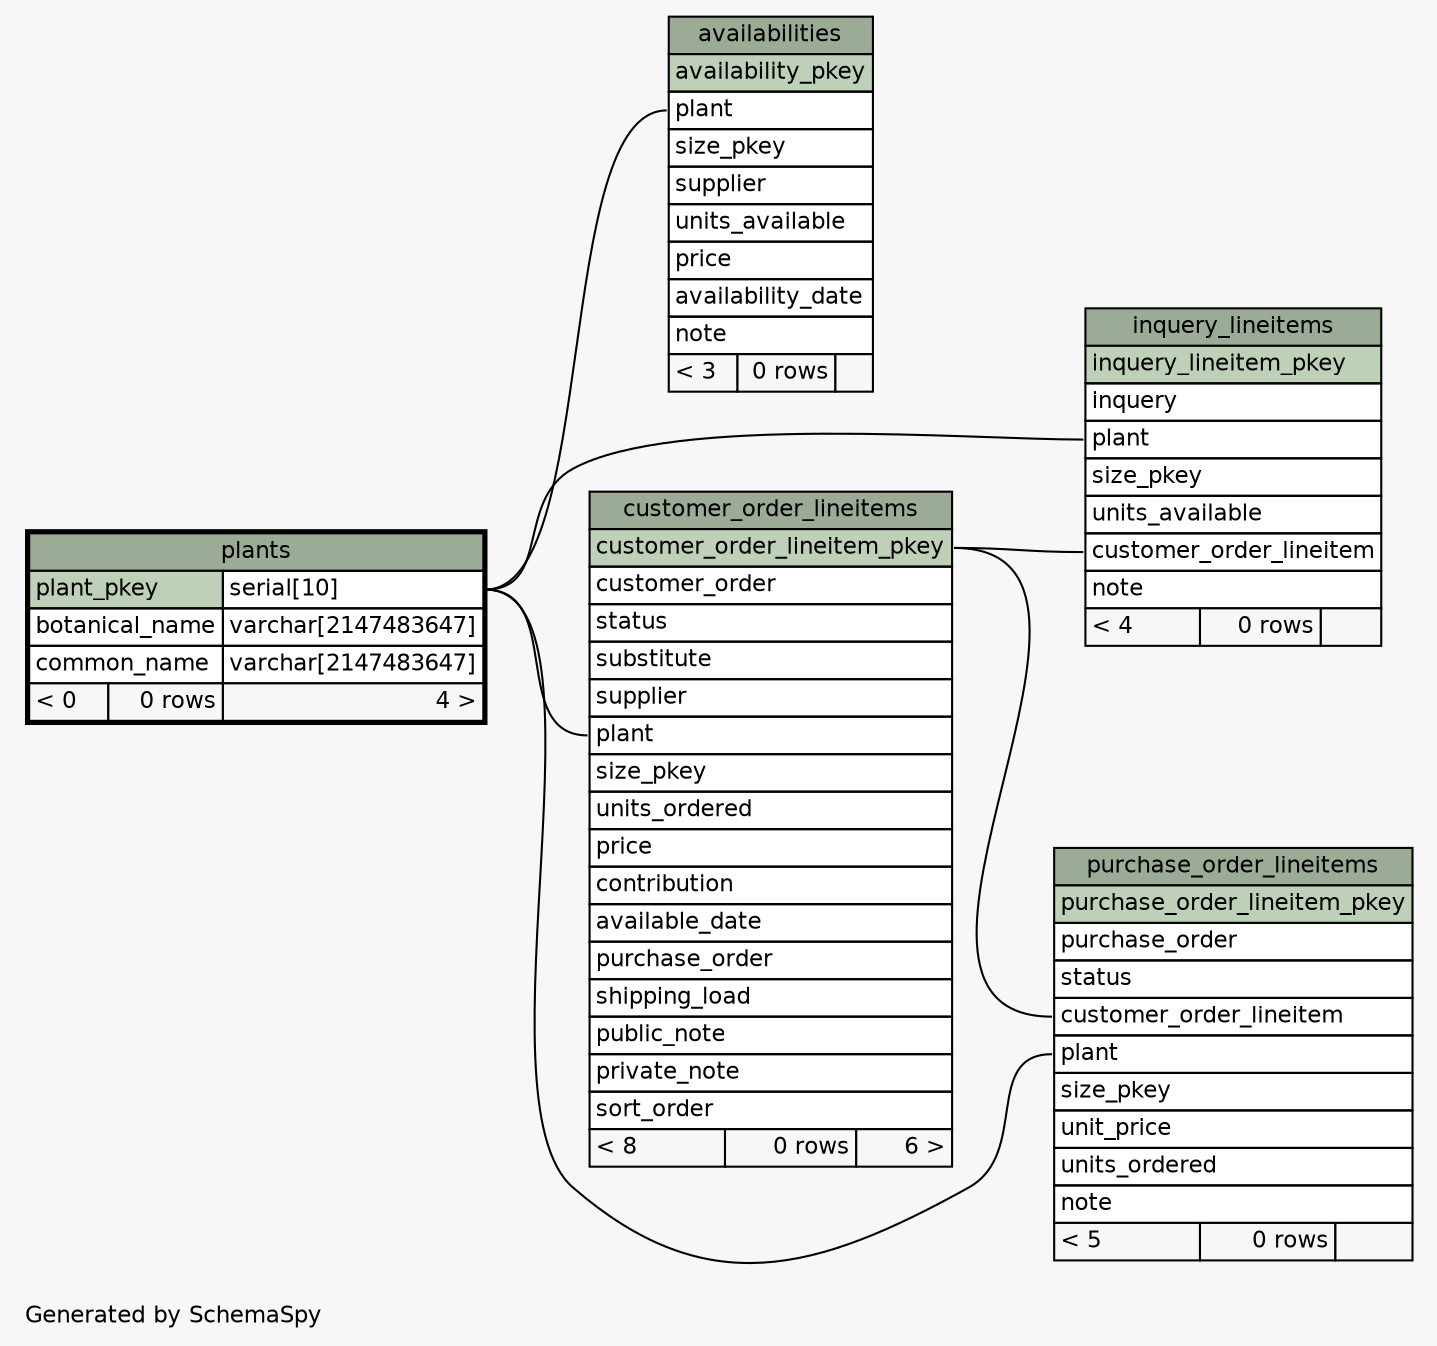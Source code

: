 // dot 2.20.2 on Linux 2.6.28-13-generic
// SchemaSpy rev 514
digraph "oneDegreeRelationshipsDiagram" {
  graph [
    rankdir="RL"
    bgcolor="#f7f7f7"
    label="\nGenerated by SchemaSpy"
    labeljust="l"
    nodesep="0.18"
    ranksep="0.46"
    fontname="Helvetica"
    fontsize="11"
  ];
  node [
    fontname="Helvetica"
    fontsize="11"
    shape="plaintext"
  ];
  edge [
    arrowsize="0.8"
  ];
  "availabilities":"plant":w -> "plants":"plant_pkey.type":e [arrowhead=none arrowtail=crowodot];
  "customer_order_lineitems":"plant":w -> "plants":"plant_pkey.type":e [arrowhead=none arrowtail=crowodot];
  "inquery_lineitems":"customer_order_lineitem":w -> "customer_order_lineitems":"customer_order_lineitem_pkey":e [arrowhead=none arrowtail=crowodot];
  "inquery_lineitems":"plant":w -> "plants":"plant_pkey.type":e [arrowhead=none arrowtail=crowodot];
  "purchase_order_lineitems":"customer_order_lineitem":w -> "customer_order_lineitems":"customer_order_lineitem_pkey":e [arrowhead=none arrowtail=crowodot];
  "purchase_order_lineitems":"plant":w -> "plants":"plant_pkey.type":e [arrowhead=none arrowtail=crowodot];
  "availabilities" [
    label=<
    <TABLE BORDER="0" CELLBORDER="1" CELLSPACING="0" BGCOLOR="#ffffff">
      <TR><TD COLSPAN="3" BGCOLOR="#9bab96" ALIGN="CENTER">availabilities</TD></TR>
      <TR><TD PORT="availability_pkey" COLSPAN="3" BGCOLOR="#bed1b8" ALIGN="LEFT">availability_pkey</TD></TR>
      <TR><TD PORT="plant" COLSPAN="3" ALIGN="LEFT">plant</TD></TR>
      <TR><TD PORT="size_pkey" COLSPAN="3" ALIGN="LEFT">size_pkey</TD></TR>
      <TR><TD PORT="supplier" COLSPAN="3" ALIGN="LEFT">supplier</TD></TR>
      <TR><TD PORT="units_available" COLSPAN="3" ALIGN="LEFT">units_available</TD></TR>
      <TR><TD PORT="price" COLSPAN="3" ALIGN="LEFT">price</TD></TR>
      <TR><TD PORT="availability_date" COLSPAN="3" ALIGN="LEFT">availability_date</TD></TR>
      <TR><TD PORT="note" COLSPAN="3" ALIGN="LEFT">note</TD></TR>
      <TR><TD ALIGN="LEFT" BGCOLOR="#f7f7f7">&lt; 3</TD><TD ALIGN="RIGHT" BGCOLOR="#f7f7f7">0 rows</TD><TD ALIGN="RIGHT" BGCOLOR="#f7f7f7">  </TD></TR>
    </TABLE>>
    URL="availabilities.html"
    tooltip="availabilities"
  ];
  "customer_order_lineitems" [
    label=<
    <TABLE BORDER="0" CELLBORDER="1" CELLSPACING="0" BGCOLOR="#ffffff">
      <TR><TD COLSPAN="3" BGCOLOR="#9bab96" ALIGN="CENTER">customer_order_lineitems</TD></TR>
      <TR><TD PORT="customer_order_lineitem_pkey" COLSPAN="3" BGCOLOR="#bed1b8" ALIGN="LEFT">customer_order_lineitem_pkey</TD></TR>
      <TR><TD PORT="customer_order" COLSPAN="3" ALIGN="LEFT">customer_order</TD></TR>
      <TR><TD PORT="status" COLSPAN="3" ALIGN="LEFT">status</TD></TR>
      <TR><TD PORT="substitute" COLSPAN="3" ALIGN="LEFT">substitute</TD></TR>
      <TR><TD PORT="supplier" COLSPAN="3" ALIGN="LEFT">supplier</TD></TR>
      <TR><TD PORT="plant" COLSPAN="3" ALIGN="LEFT">plant</TD></TR>
      <TR><TD PORT="size_pkey" COLSPAN="3" ALIGN="LEFT">size_pkey</TD></TR>
      <TR><TD PORT="units_ordered" COLSPAN="3" ALIGN="LEFT">units_ordered</TD></TR>
      <TR><TD PORT="price" COLSPAN="3" ALIGN="LEFT">price</TD></TR>
      <TR><TD PORT="contribution" COLSPAN="3" ALIGN="LEFT">contribution</TD></TR>
      <TR><TD PORT="available_date" COLSPAN="3" ALIGN="LEFT">available_date</TD></TR>
      <TR><TD PORT="purchase_order" COLSPAN="3" ALIGN="LEFT">purchase_order</TD></TR>
      <TR><TD PORT="shipping_load" COLSPAN="3" ALIGN="LEFT">shipping_load</TD></TR>
      <TR><TD PORT="public_note" COLSPAN="3" ALIGN="LEFT">public_note</TD></TR>
      <TR><TD PORT="private_note" COLSPAN="3" ALIGN="LEFT">private_note</TD></TR>
      <TR><TD PORT="sort_order" COLSPAN="3" ALIGN="LEFT">sort_order</TD></TR>
      <TR><TD ALIGN="LEFT" BGCOLOR="#f7f7f7">&lt; 8</TD><TD ALIGN="RIGHT" BGCOLOR="#f7f7f7">0 rows</TD><TD ALIGN="RIGHT" BGCOLOR="#f7f7f7">6 &gt;</TD></TR>
    </TABLE>>
    URL="customer_order_lineitems.html"
    tooltip="customer_order_lineitems"
  ];
  "inquery_lineitems" [
    label=<
    <TABLE BORDER="0" CELLBORDER="1" CELLSPACING="0" BGCOLOR="#ffffff">
      <TR><TD COLSPAN="3" BGCOLOR="#9bab96" ALIGN="CENTER">inquery_lineitems</TD></TR>
      <TR><TD PORT="inquery_lineitem_pkey" COLSPAN="3" BGCOLOR="#bed1b8" ALIGN="LEFT">inquery_lineitem_pkey</TD></TR>
      <TR><TD PORT="inquery" COLSPAN="3" ALIGN="LEFT">inquery</TD></TR>
      <TR><TD PORT="plant" COLSPAN="3" ALIGN="LEFT">plant</TD></TR>
      <TR><TD PORT="size_pkey" COLSPAN="3" ALIGN="LEFT">size_pkey</TD></TR>
      <TR><TD PORT="units_available" COLSPAN="3" ALIGN="LEFT">units_available</TD></TR>
      <TR><TD PORT="customer_order_lineitem" COLSPAN="3" ALIGN="LEFT">customer_order_lineitem</TD></TR>
      <TR><TD PORT="note" COLSPAN="3" ALIGN="LEFT">note</TD></TR>
      <TR><TD ALIGN="LEFT" BGCOLOR="#f7f7f7">&lt; 4</TD><TD ALIGN="RIGHT" BGCOLOR="#f7f7f7">0 rows</TD><TD ALIGN="RIGHT" BGCOLOR="#f7f7f7">  </TD></TR>
    </TABLE>>
    URL="inquery_lineitems.html"
    tooltip="inquery_lineitems"
  ];
  "plants" [
    label=<
    <TABLE BORDER="2" CELLBORDER="1" CELLSPACING="0" BGCOLOR="#ffffff">
      <TR><TD COLSPAN="3" BGCOLOR="#9bab96" ALIGN="CENTER">plants</TD></TR>
      <TR><TD PORT="plant_pkey" COLSPAN="2" BGCOLOR="#bed1b8" ALIGN="LEFT">plant_pkey</TD><TD PORT="plant_pkey.type" ALIGN="LEFT">serial[10]</TD></TR>
      <TR><TD PORT="botanical_name" COLSPAN="2" ALIGN="LEFT">botanical_name</TD><TD PORT="botanical_name.type" ALIGN="LEFT">varchar[2147483647]</TD></TR>
      <TR><TD PORT="common_name" COLSPAN="2" ALIGN="LEFT">common_name</TD><TD PORT="common_name.type" ALIGN="LEFT">varchar[2147483647]</TD></TR>
      <TR><TD ALIGN="LEFT" BGCOLOR="#f7f7f7">&lt; 0</TD><TD ALIGN="RIGHT" BGCOLOR="#f7f7f7">0 rows</TD><TD ALIGN="RIGHT" BGCOLOR="#f7f7f7">4 &gt;</TD></TR>
    </TABLE>>
    URL="plants.html"
    tooltip="plants"
  ];
  "purchase_order_lineitems" [
    label=<
    <TABLE BORDER="0" CELLBORDER="1" CELLSPACING="0" BGCOLOR="#ffffff">
      <TR><TD COLSPAN="3" BGCOLOR="#9bab96" ALIGN="CENTER">purchase_order_lineitems</TD></TR>
      <TR><TD PORT="purchase_order_lineitem_pkey" COLSPAN="3" BGCOLOR="#bed1b8" ALIGN="LEFT">purchase_order_lineitem_pkey</TD></TR>
      <TR><TD PORT="purchase_order" COLSPAN="3" ALIGN="LEFT">purchase_order</TD></TR>
      <TR><TD PORT="status" COLSPAN="3" ALIGN="LEFT">status</TD></TR>
      <TR><TD PORT="customer_order_lineitem" COLSPAN="3" ALIGN="LEFT">customer_order_lineitem</TD></TR>
      <TR><TD PORT="plant" COLSPAN="3" ALIGN="LEFT">plant</TD></TR>
      <TR><TD PORT="size_pkey" COLSPAN="3" ALIGN="LEFT">size_pkey</TD></TR>
      <TR><TD PORT="unit_price" COLSPAN="3" ALIGN="LEFT">unit_price</TD></TR>
      <TR><TD PORT="units_ordered" COLSPAN="3" ALIGN="LEFT">units_ordered</TD></TR>
      <TR><TD PORT="note" COLSPAN="3" ALIGN="LEFT">note</TD></TR>
      <TR><TD ALIGN="LEFT" BGCOLOR="#f7f7f7">&lt; 5</TD><TD ALIGN="RIGHT" BGCOLOR="#f7f7f7">0 rows</TD><TD ALIGN="RIGHT" BGCOLOR="#f7f7f7">  </TD></TR>
    </TABLE>>
    URL="purchase_order_lineitems.html"
    tooltip="purchase_order_lineitems"
  ];
}
